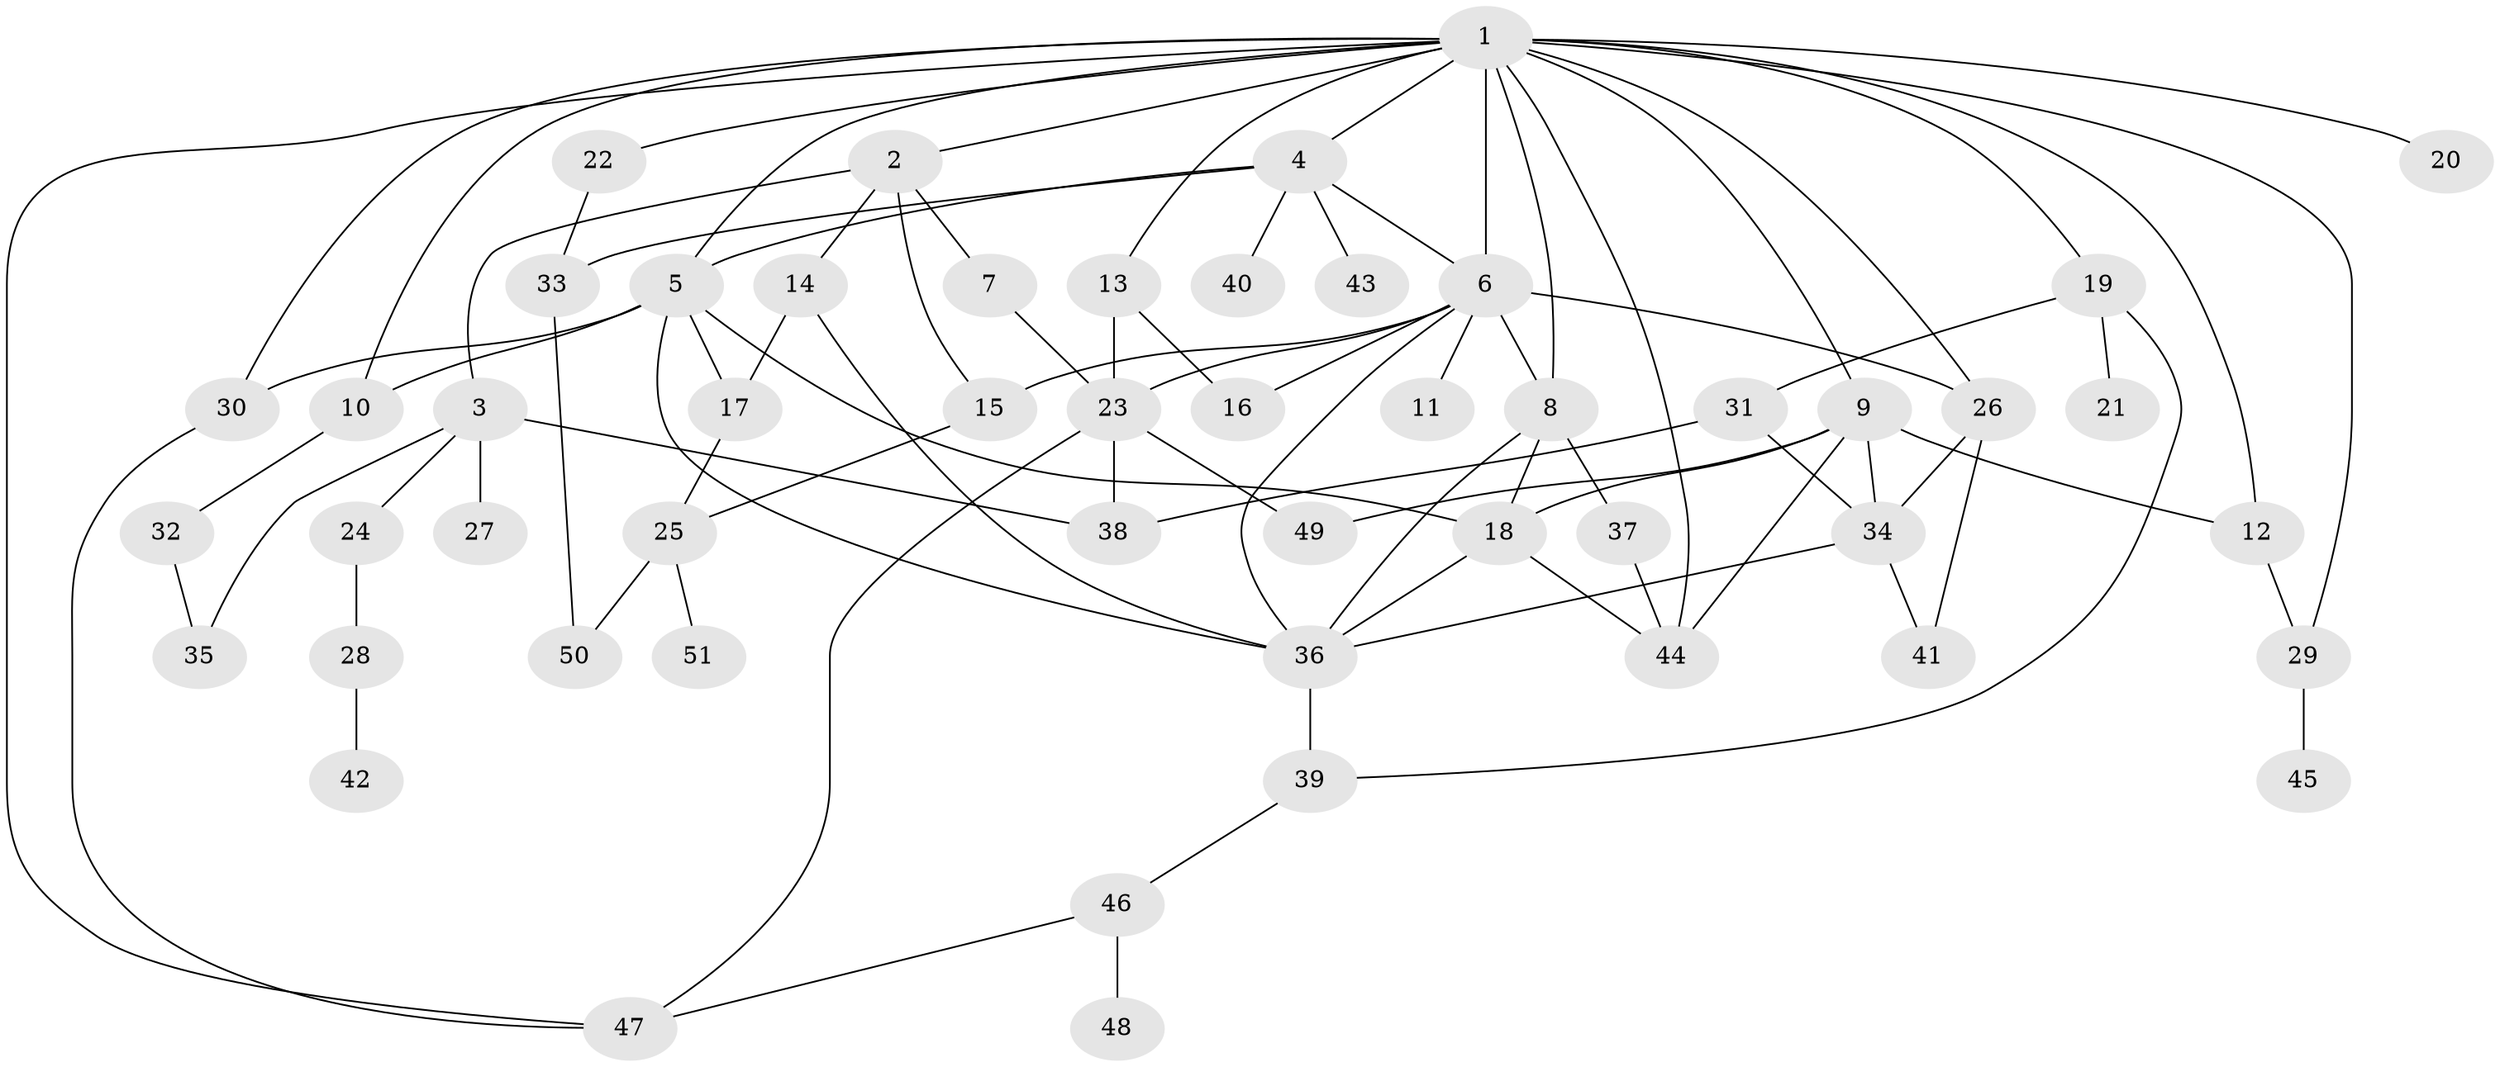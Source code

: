 // original degree distribution, {6: 0.04950495049504951, 8: 0.019801980198019802, 5: 0.06930693069306931, 7: 0.009900990099009901, 3: 0.21782178217821782, 2: 0.32673267326732675, 4: 0.10891089108910891, 1: 0.19801980198019803}
// Generated by graph-tools (version 1.1) at 2025/34/03/09/25 02:34:28]
// undirected, 51 vertices, 87 edges
graph export_dot {
graph [start="1"]
  node [color=gray90,style=filled];
  1;
  2;
  3;
  4;
  5;
  6;
  7;
  8;
  9;
  10;
  11;
  12;
  13;
  14;
  15;
  16;
  17;
  18;
  19;
  20;
  21;
  22;
  23;
  24;
  25;
  26;
  27;
  28;
  29;
  30;
  31;
  32;
  33;
  34;
  35;
  36;
  37;
  38;
  39;
  40;
  41;
  42;
  43;
  44;
  45;
  46;
  47;
  48;
  49;
  50;
  51;
  1 -- 2 [weight=1.0];
  1 -- 4 [weight=1.0];
  1 -- 5 [weight=1.0];
  1 -- 6 [weight=1.0];
  1 -- 8 [weight=1.0];
  1 -- 9 [weight=1.0];
  1 -- 10 [weight=2.0];
  1 -- 12 [weight=1.0];
  1 -- 13 [weight=1.0];
  1 -- 19 [weight=1.0];
  1 -- 20 [weight=2.0];
  1 -- 22 [weight=1.0];
  1 -- 26 [weight=1.0];
  1 -- 29 [weight=1.0];
  1 -- 30 [weight=1.0];
  1 -- 44 [weight=1.0];
  1 -- 47 [weight=1.0];
  2 -- 3 [weight=1.0];
  2 -- 7 [weight=1.0];
  2 -- 14 [weight=1.0];
  2 -- 15 [weight=1.0];
  3 -- 24 [weight=1.0];
  3 -- 27 [weight=1.0];
  3 -- 35 [weight=1.0];
  3 -- 38 [weight=1.0];
  4 -- 5 [weight=1.0];
  4 -- 6 [weight=1.0];
  4 -- 33 [weight=1.0];
  4 -- 40 [weight=1.0];
  4 -- 43 [weight=1.0];
  5 -- 10 [weight=1.0];
  5 -- 17 [weight=1.0];
  5 -- 18 [weight=1.0];
  5 -- 30 [weight=1.0];
  5 -- 36 [weight=1.0];
  6 -- 8 [weight=1.0];
  6 -- 11 [weight=4.0];
  6 -- 15 [weight=1.0];
  6 -- 16 [weight=1.0];
  6 -- 23 [weight=1.0];
  6 -- 26 [weight=2.0];
  6 -- 36 [weight=1.0];
  7 -- 23 [weight=1.0];
  8 -- 18 [weight=1.0];
  8 -- 36 [weight=1.0];
  8 -- 37 [weight=1.0];
  9 -- 12 [weight=1.0];
  9 -- 18 [weight=1.0];
  9 -- 34 [weight=1.0];
  9 -- 44 [weight=1.0];
  9 -- 49 [weight=1.0];
  10 -- 32 [weight=1.0];
  12 -- 29 [weight=1.0];
  13 -- 16 [weight=1.0];
  13 -- 23 [weight=1.0];
  14 -- 17 [weight=1.0];
  14 -- 36 [weight=1.0];
  15 -- 25 [weight=1.0];
  17 -- 25 [weight=1.0];
  18 -- 36 [weight=1.0];
  18 -- 44 [weight=1.0];
  19 -- 21 [weight=1.0];
  19 -- 31 [weight=1.0];
  19 -- 39 [weight=1.0];
  22 -- 33 [weight=1.0];
  23 -- 38 [weight=1.0];
  23 -- 47 [weight=1.0];
  23 -- 49 [weight=1.0];
  24 -- 28 [weight=1.0];
  25 -- 50 [weight=1.0];
  25 -- 51 [weight=1.0];
  26 -- 34 [weight=1.0];
  26 -- 41 [weight=1.0];
  28 -- 42 [weight=1.0];
  29 -- 45 [weight=1.0];
  30 -- 47 [weight=1.0];
  31 -- 34 [weight=1.0];
  31 -- 38 [weight=1.0];
  32 -- 35 [weight=1.0];
  33 -- 50 [weight=1.0];
  34 -- 36 [weight=1.0];
  34 -- 41 [weight=1.0];
  36 -- 39 [weight=1.0];
  37 -- 44 [weight=1.0];
  39 -- 46 [weight=1.0];
  46 -- 47 [weight=1.0];
  46 -- 48 [weight=1.0];
}
